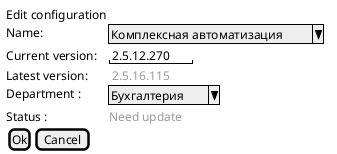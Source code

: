 @startuml
@startsalt
{  Edit configuration

Name:|^Комплексная автоматизация^

Current version: |
"2.5.12.270"

Latest version: |
<color:#9a9a9a> 2.5.16.115

Department :|^ Бухгалтерия^

Status :|<color:#9a9a9a>Need update
{[Ok] | [Cancel] }
}
@endsalt
@enduml